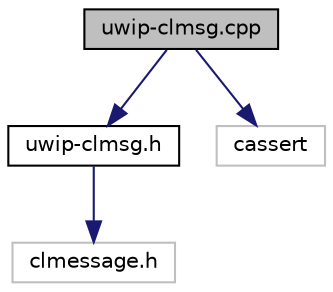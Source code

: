 digraph "uwip-clmsg.cpp"
{
 // LATEX_PDF_SIZE
  edge [fontname="Helvetica",fontsize="10",labelfontname="Helvetica",labelfontsize="10"];
  node [fontname="Helvetica",fontsize="10",shape=record];
  Node1 [label="uwip-clmsg.cpp",height=0.2,width=0.4,color="black", fillcolor="grey75", style="filled", fontcolor="black",tooltip="Implementation of Cross layer messages or UWIP Module."];
  Node1 -> Node2 [color="midnightblue",fontsize="10",style="solid",fontname="Helvetica"];
  Node2 [label="uwip-clmsg.h",height=0.2,width=0.4,color="black", fillcolor="white", style="filled",URL="$uwip-clmsg_8h.html",tooltip="Cross layer messages definition for the UWIP Module."];
  Node2 -> Node3 [color="midnightblue",fontsize="10",style="solid",fontname="Helvetica"];
  Node3 [label="clmessage.h",height=0.2,width=0.4,color="grey75", fillcolor="white", style="filled",tooltip=" "];
  Node1 -> Node4 [color="midnightblue",fontsize="10",style="solid",fontname="Helvetica"];
  Node4 [label="cassert",height=0.2,width=0.4,color="grey75", fillcolor="white", style="filled",tooltip=" "];
}
